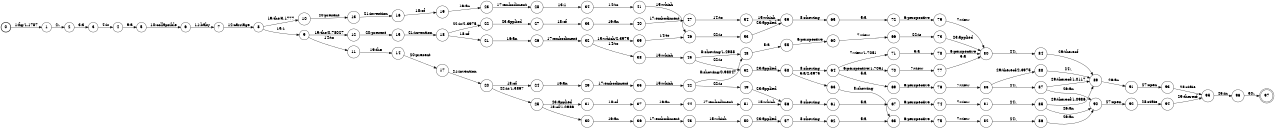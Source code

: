 digraph FST {
rankdir = LR;
size = "8.5,11";
label = "";
center = 1;
orientation = Portrait;
ranksep = "0.4";
nodesep = "0.25";
0 [label = "0", shape = circle, style = bold, fontsize = 14]
	0 -> 1 [label = "1:fig/1.1787", fontsize = 14];
1 [label = "1", shape = circle, style = solid, fontsize = 14]
	1 -> 2 [label = "2:.", fontsize = 14];
2 [label = "2", shape = circle, style = solid, fontsize = 14]
	2 -> 3 [label = "3:3", fontsize = 14];
3 [label = "3", shape = circle, style = solid, fontsize = 14]
	3 -> 4 [label = "4:is", fontsize = 14];
4 [label = "4", shape = circle, style = solid, fontsize = 14]
	4 -> 5 [label = "9:a", fontsize = 14];
5 [label = "5", shape = circle, style = solid, fontsize = 14]
	5 -> 6 [label = "10:collapsible", fontsize = 14];
6 [label = "6", shape = circle, style = solid, fontsize = 14]
	6 -> 7 [label = "11:baby", fontsize = 14];
7 [label = "7", shape = circle, style = solid, fontsize = 14]
	7 -> 8 [label = "12:carriage", fontsize = 14];
8 [label = "8", shape = circle, style = solid, fontsize = 14]
	8 -> 9 [label = "13:1", fontsize = 14];
	8 -> 10 [label = "19:the/3.1777", fontsize = 14];
9 [label = "9", shape = circle, style = solid, fontsize = 14]
	9 -> 11 [label = "14:to", fontsize = 14];
	9 -> 12 [label = "19:the/0.78027", fontsize = 14];
10 [label = "10", shape = circle, style = solid, fontsize = 14]
	10 -> 13 [label = "20:present", fontsize = 14];
11 [label = "11", shape = circle, style = solid, fontsize = 14]
	11 -> 14 [label = "19:the", fontsize = 14];
12 [label = "12", shape = circle, style = solid, fontsize = 14]
	12 -> 15 [label = "20:present", fontsize = 14];
13 [label = "13", shape = circle, style = solid, fontsize = 14]
	13 -> 16 [label = "21:invention", fontsize = 14];
14 [label = "14", shape = circle, style = solid, fontsize = 14]
	14 -> 17 [label = "20:present", fontsize = 14];
15 [label = "15", shape = circle, style = solid, fontsize = 14]
	15 -> 18 [label = "21:invention", fontsize = 14];
16 [label = "16", shape = circle, style = solid, fontsize = 14]
	16 -> 19 [label = "18:of", fontsize = 14];
17 [label = "17", shape = circle, style = solid, fontsize = 14]
	17 -> 20 [label = "21:invention", fontsize = 14];
18 [label = "18", shape = circle, style = solid, fontsize = 14]
	18 -> 22 [label = "22:is/2.3975", fontsize = 14];
	18 -> 21 [label = "18:of", fontsize = 14];
19 [label = "19", shape = circle, style = solid, fontsize = 14]
	19 -> 23 [label = "16:an", fontsize = 14];
20 [label = "20", shape = circle, style = solid, fontsize = 14]
	20 -> 25 [label = "22:is/1.3867", fontsize = 14];
	20 -> 24 [label = "18:of", fontsize = 14];
21 [label = "21", shape = circle, style = solid, fontsize = 14]
	21 -> 26 [label = "16:an", fontsize = 14];
22 [label = "22", shape = circle, style = solid, fontsize = 14]
	22 -> 27 [label = "23:applied", fontsize = 14];
23 [label = "23", shape = circle, style = solid, fontsize = 14]
	23 -> 28 [label = "17:embodiment", fontsize = 14];
24 [label = "24", shape = circle, style = solid, fontsize = 14]
	24 -> 29 [label = "16:an", fontsize = 14];
25 [label = "25", shape = circle, style = solid, fontsize = 14]
	25 -> 30 [label = "18:of/1.0986", fontsize = 14];
	25 -> 31 [label = "23:applied", fontsize = 14];
26 [label = "26", shape = circle, style = solid, fontsize = 14]
	26 -> 32 [label = "17:embodiment", fontsize = 14];
27 [label = "27", shape = circle, style = solid, fontsize = 14]
	27 -> 33 [label = "18:of", fontsize = 14];
28 [label = "28", shape = circle, style = solid, fontsize = 14]
	28 -> 34 [label = "13:1", fontsize = 14];
29 [label = "29", shape = circle, style = solid, fontsize = 14]
	29 -> 35 [label = "17:embodiment", fontsize = 14];
30 [label = "30", shape = circle, style = solid, fontsize = 14]
	30 -> 36 [label = "16:an", fontsize = 14];
31 [label = "31", shape = circle, style = solid, fontsize = 14]
	31 -> 37 [label = "18:of", fontsize = 14];
32 [label = "32", shape = circle, style = solid, fontsize = 14]
	32 -> 38 [label = "14:to", fontsize = 14];
	32 -> 39 [label = "15:which/2.3975", fontsize = 14];
33 [label = "33", shape = circle, style = solid, fontsize = 14]
	33 -> 40 [label = "16:an", fontsize = 14];
34 [label = "34", shape = circle, style = solid, fontsize = 14]
	34 -> 41 [label = "14:to", fontsize = 14];
35 [label = "35", shape = circle, style = solid, fontsize = 14]
	35 -> 42 [label = "15:which", fontsize = 14];
36 [label = "36", shape = circle, style = solid, fontsize = 14]
	36 -> 43 [label = "17:embodiment", fontsize = 14];
37 [label = "37", shape = circle, style = solid, fontsize = 14]
	37 -> 44 [label = "16:an", fontsize = 14];
38 [label = "38", shape = circle, style = solid, fontsize = 14]
	38 -> 45 [label = "15:which", fontsize = 14];
39 [label = "39", shape = circle, style = solid, fontsize = 14]
	39 -> 46 [label = "14:to", fontsize = 14];
40 [label = "40", shape = circle, style = solid, fontsize = 14]
	40 -> 47 [label = "17:embodiment", fontsize = 14];
41 [label = "41", shape = circle, style = solid, fontsize = 14]
	41 -> 46 [label = "15:which", fontsize = 14];
42 [label = "42", shape = circle, style = solid, fontsize = 14]
	42 -> 49 [label = "22:is", fontsize = 14];
	42 -> 48 [label = "8:showing/0.98047", fontsize = 14];
43 [label = "43", shape = circle, style = solid, fontsize = 14]
	43 -> 50 [label = "15:which", fontsize = 14];
44 [label = "44", shape = circle, style = solid, fontsize = 14]
	44 -> 51 [label = "17:embodiment", fontsize = 14];
45 [label = "45", shape = circle, style = solid, fontsize = 14]
	45 -> 52 [label = "22:is", fontsize = 14];
	45 -> 48 [label = "8:showing/1.2988", fontsize = 14];
46 [label = "46", shape = circle, style = solid, fontsize = 14]
	46 -> 53 [label = "22:is", fontsize = 14];
47 [label = "47", shape = circle, style = solid, fontsize = 14]
	47 -> 54 [label = "14:to", fontsize = 14];
48 [label = "48", shape = circle, style = solid, fontsize = 14]
	48 -> 55 [label = "5:a", fontsize = 14];
49 [label = "49", shape = circle, style = solid, fontsize = 14]
	49 -> 56 [label = "23:applied", fontsize = 14];
50 [label = "50", shape = circle, style = solid, fontsize = 14]
	50 -> 57 [label = "23:applied", fontsize = 14];
51 [label = "51", shape = circle, style = solid, fontsize = 14]
	51 -> 56 [label = "15:which", fontsize = 14];
52 [label = "52", shape = circle, style = solid, fontsize = 14]
	52 -> 58 [label = "23:applied", fontsize = 14];
53 [label = "53", shape = circle, style = solid, fontsize = 14]
	53 -> 59 [label = "23:applied", fontsize = 14];
54 [label = "54", shape = circle, style = solid, fontsize = 14]
	54 -> 59 [label = "15:which", fontsize = 14];
55 [label = "55", shape = circle, style = solid, fontsize = 14]
	55 -> 60 [label = "6:perspective", fontsize = 14];
56 [label = "56", shape = circle, style = solid, fontsize = 14]
	56 -> 61 [label = "8:showing", fontsize = 14];
57 [label = "57", shape = circle, style = solid, fontsize = 14]
	57 -> 62 [label = "8:showing", fontsize = 14];
58 [label = "58", shape = circle, style = solid, fontsize = 14]
	58 -> 64 [label = "8:showing", fontsize = 14];
	58 -> 63 [label = "5:a/2.3975", fontsize = 14];
59 [label = "59", shape = circle, style = solid, fontsize = 14]
	59 -> 65 [label = "8:showing", fontsize = 14];
60 [label = "60", shape = circle, style = solid, fontsize = 14]
	60 -> 66 [label = "7:view", fontsize = 14];
61 [label = "61", shape = circle, style = solid, fontsize = 14]
	61 -> 67 [label = "5:a", fontsize = 14];
62 [label = "62", shape = circle, style = solid, fontsize = 14]
	62 -> 68 [label = "5:a", fontsize = 14];
63 [label = "63", shape = circle, style = solid, fontsize = 14]
	63 -> 68 [label = "8:showing", fontsize = 14];
64 [label = "64", shape = circle, style = solid, fontsize = 14]
	64 -> 70 [label = "6:perspective/1.7051", fontsize = 14];
	64 -> 71 [label = "7:view/1.7051", fontsize = 14];
	64 -> 69 [label = "5:a", fontsize = 14];
65 [label = "65", shape = circle, style = solid, fontsize = 14]
	65 -> 72 [label = "5:a", fontsize = 14];
66 [label = "66", shape = circle, style = solid, fontsize = 14]
	66 -> 73 [label = "22:is", fontsize = 14];
67 [label = "67", shape = circle, style = solid, fontsize = 14]
	67 -> 74 [label = "6:perspective", fontsize = 14];
68 [label = "68", shape = circle, style = solid, fontsize = 14]
	68 -> 75 [label = "6:perspective", fontsize = 14];
69 [label = "69", shape = circle, style = solid, fontsize = 14]
	69 -> 76 [label = "6:perspective", fontsize = 14];
70 [label = "70", shape = circle, style = solid, fontsize = 14]
	70 -> 77 [label = "7:view", fontsize = 14];
71 [label = "71", shape = circle, style = solid, fontsize = 14]
	71 -> 78 [label = "5:a", fontsize = 14];
72 [label = "72", shape = circle, style = solid, fontsize = 14]
	72 -> 79 [label = "6:perspective", fontsize = 14];
73 [label = "73", shape = circle, style = solid, fontsize = 14]
	73 -> 80 [label = "23:applied", fontsize = 14];
74 [label = "74", shape = circle, style = solid, fontsize = 14]
	74 -> 81 [label = "7:view", fontsize = 14];
75 [label = "75", shape = circle, style = solid, fontsize = 14]
	75 -> 82 [label = "7:view", fontsize = 14];
76 [label = "76", shape = circle, style = solid, fontsize = 14]
	76 -> 83 [label = "7:view", fontsize = 14];
77 [label = "77", shape = circle, style = solid, fontsize = 14]
	77 -> 80 [label = "5:a", fontsize = 14];
78 [label = "78", shape = circle, style = solid, fontsize = 14]
	78 -> 80 [label = "6:perspective", fontsize = 14];
79 [label = "79", shape = circle, style = solid, fontsize = 14]
	79 -> 80 [label = "7:view", fontsize = 14];
80 [label = "80", shape = circle, style = solid, fontsize = 14]
	80 -> 84 [label = "24:,", fontsize = 14];
81 [label = "81", shape = circle, style = solid, fontsize = 14]
	81 -> 85 [label = "24:,", fontsize = 14];
82 [label = "82", shape = circle, style = solid, fontsize = 14]
	82 -> 86 [label = "24:,", fontsize = 14];
83 [label = "83", shape = circle, style = solid, fontsize = 14]
	83 -> 87 [label = "24:,", fontsize = 14];
	83 -> 88 [label = "29:thereof/2.3975", fontsize = 14];
84 [label = "84", shape = circle, style = solid, fontsize = 14]
	84 -> 89 [label = "29:thereof", fontsize = 14];
85 [label = "85", shape = circle, style = solid, fontsize = 14]
	85 -> 90 [label = "26:an", fontsize = 14];
	85 -> 89 [label = "29:thereof/1.0986", fontsize = 14];
86 [label = "86", shape = circle, style = solid, fontsize = 14]
	86 -> 90 [label = "26:an", fontsize = 14];
87 [label = "87", shape = circle, style = solid, fontsize = 14]
	87 -> 90 [label = "26:an", fontsize = 14];
	87 -> 89 [label = "29:thereof/1.0117", fontsize = 14];
88 [label = "88", shape = circle, style = solid, fontsize = 14]
	88 -> 89 [label = "24:,", fontsize = 14];
89 [label = "89", shape = circle, style = solid, fontsize = 14]
	89 -> 91 [label = "26:an", fontsize = 14];
90 [label = "90", shape = circle, style = solid, fontsize = 14]
	90 -> 92 [label = "27:open", fontsize = 14];
91 [label = "91", shape = circle, style = solid, fontsize = 14]
	91 -> 93 [label = "27:open", fontsize = 14];
92 [label = "92", shape = circle, style = solid, fontsize = 14]
	92 -> 94 [label = "28:state", fontsize = 14];
93 [label = "93", shape = circle, style = solid, fontsize = 14]
	93 -> 95 [label = "28:state", fontsize = 14];
94 [label = "94", shape = circle, style = solid, fontsize = 14]
	94 -> 95 [label = "29:thereof", fontsize = 14];
95 [label = "95", shape = circle, style = solid, fontsize = 14]
	95 -> 96 [label = "25:in", fontsize = 14];
96 [label = "96", shape = circle, style = solid, fontsize = 14]
	96 -> 97 [label = "30:.", fontsize = 14];
97 [label = "97", shape = doublecircle, style = solid, fontsize = 14]
}
